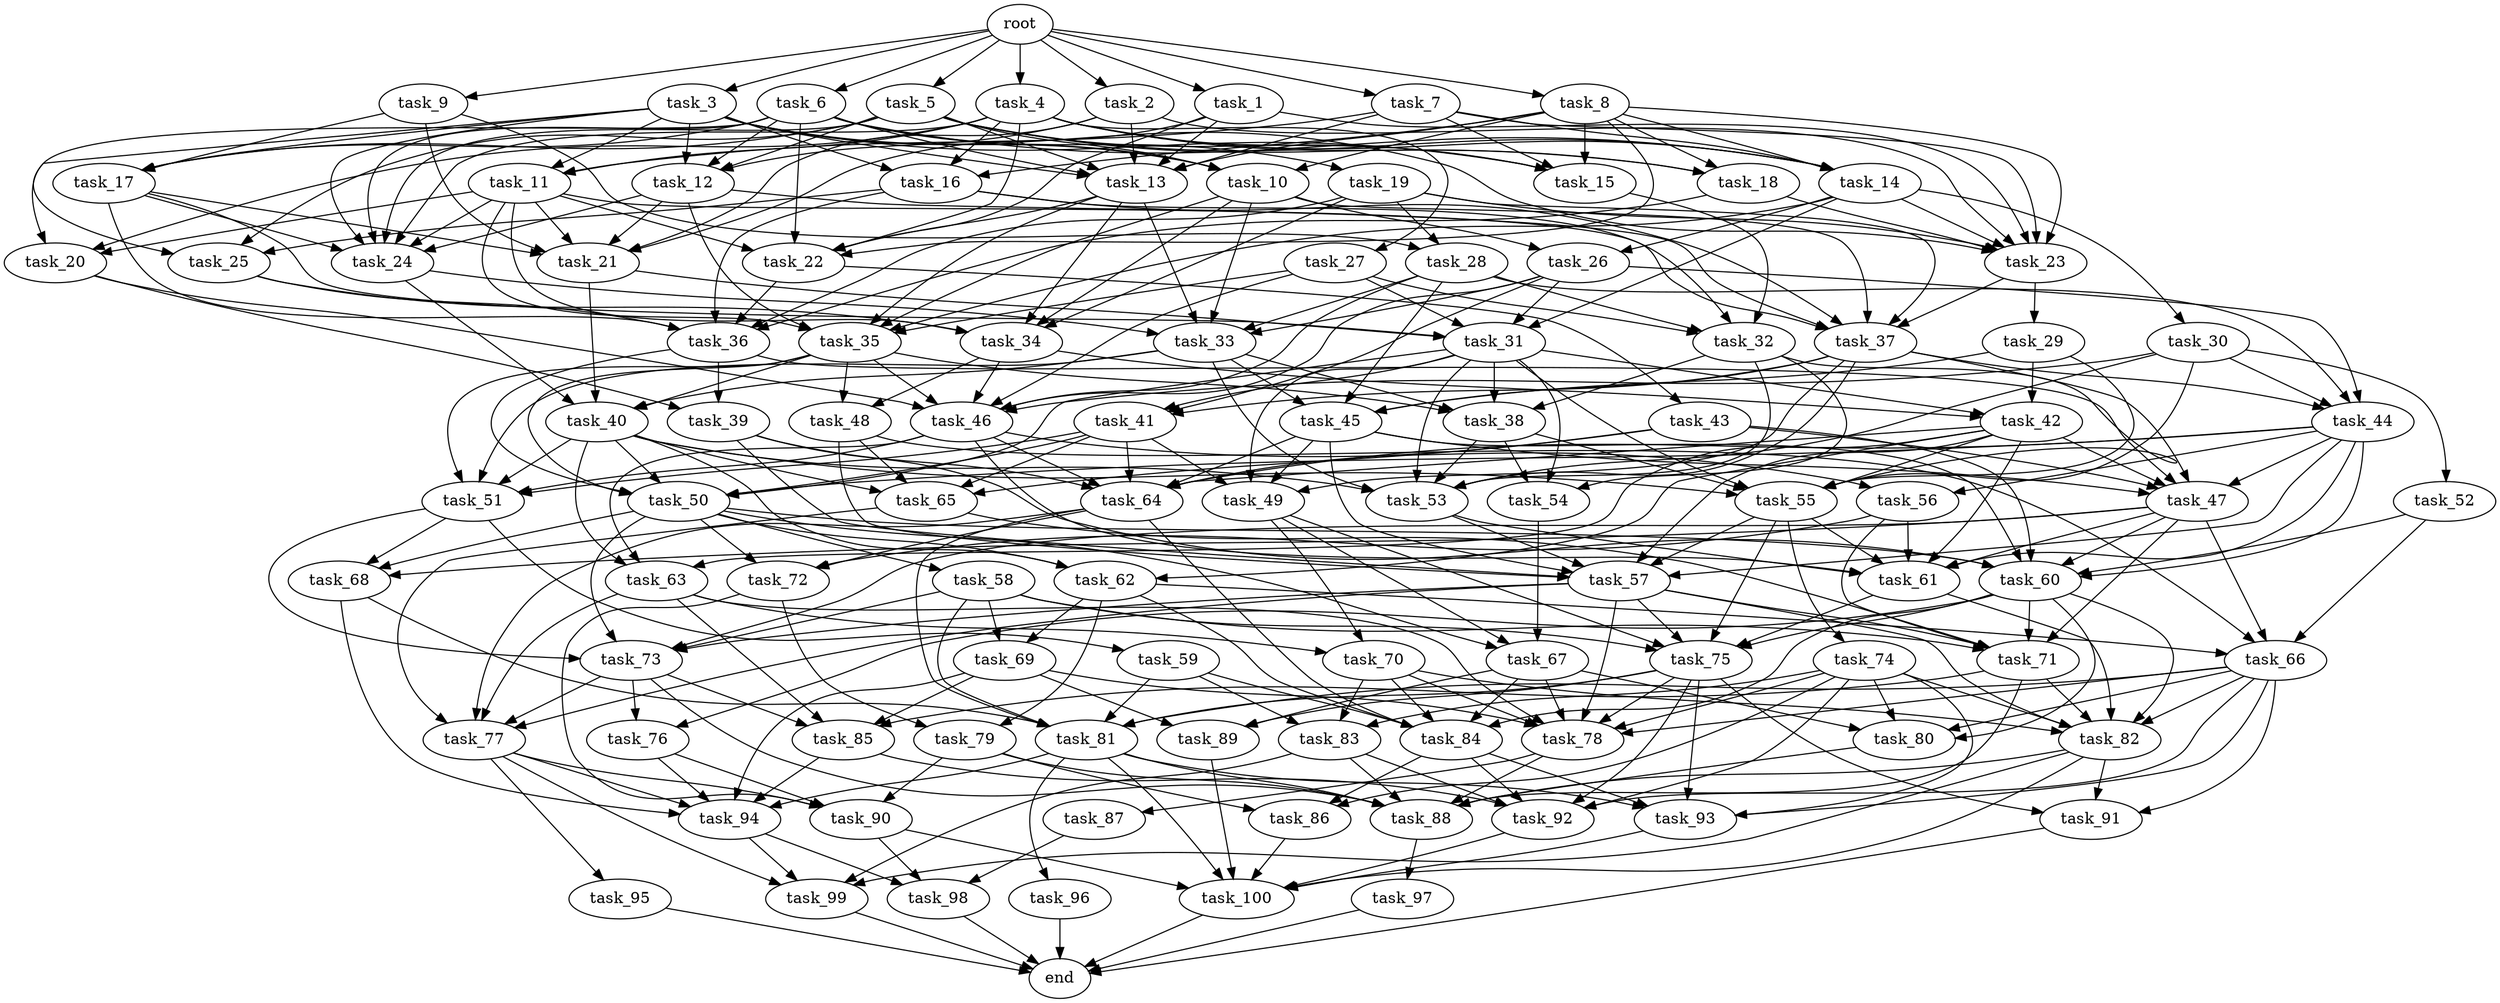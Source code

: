 digraph G {
  task_75 [size="3.332335e+11"];
  task_100 [size="3.517805e+11"];
  task_92 [size="5.524854e+11"];
  task_19 [size="2.151197e+11"];
  task_68 [size="3.043648e+11"];
  task_71 [size="4.985113e+11"];
  task_60 [size="2.703358e+11"];
  task_73 [size="1.103271e+11"];
  task_50 [size="4.053151e+11"];
  task_31 [size="1.684004e+11"];
  task_10 [size="9.973675e+11"];
  task_49 [size="1.537501e+11"];
  task_88 [size="2.637347e+11"];
  task_12 [size="5.720824e+11"];
  task_79 [size="8.270526e+11"];
  task_37 [size="5.338262e+11"];
  task_61 [size="7.089923e+11"];
  task_42 [size="4.620241e+11"];
  task_51 [size="8.467264e+11"];
  root [size="0.000000e+00"];
  task_56 [size="8.459912e+11"];
  task_95 [size="5.891735e+11"];
  task_22 [size="3.195991e+11"];
  task_32 [size="9.907133e+11"];
  task_25 [size="3.965444e+11"];
  task_99 [size="7.203466e+11"];
  task_96 [size="9.756868e+11"];
  task_36 [size="9.191219e+11"];
  task_16 [size="4.489237e+11"];
  task_33 [size="8.994730e+11"];
  task_27 [size="7.388051e+11"];
  task_89 [size="2.939366e+11"];
  end [size="0.000000e+00"];
  task_7 [size="6.583043e+11"];
  task_26 [size="1.079275e+09"];
  task_87 [size="5.358465e+11"];
  task_2 [size="5.207968e+11"];
  task_21 [size="4.322883e+11"];
  task_28 [size="4.750232e+11"];
  task_69 [size="9.148786e+11"];
  task_13 [size="3.773419e+11"];
  task_48 [size="5.285821e+11"];
  task_55 [size="7.457363e+11"];
  task_81 [size="5.611420e+11"];
  task_11 [size="6.201963e+11"];
  task_5 [size="2.029380e+11"];
  task_62 [size="5.674493e+11"];
  task_93 [size="7.565313e+11"];
  task_54 [size="7.130177e+11"];
  task_52 [size="3.659694e+11"];
  task_29 [size="5.222800e+11"];
  task_85 [size="9.781871e+11"];
  task_44 [size="6.812302e+11"];
  task_8 [size="3.292659e+11"];
  task_38 [size="4.006966e+11"];
  task_9 [size="8.686196e+11"];
  task_63 [size="4.860182e+11"];
  task_65 [size="1.669023e+11"];
  task_59 [size="9.172223e+11"];
  task_34 [size="9.900376e+11"];
  task_20 [size="3.175307e+10"];
  task_1 [size="3.585116e+11"];
  task_23 [size="7.530148e+11"];
  task_6 [size="7.136734e+11"];
  task_74 [size="6.957883e+11"];
  task_97 [size="8.969040e+11"];
  task_57 [size="4.041680e+11"];
  task_67 [size="2.763032e+10"];
  task_64 [size="7.363683e+11"];
  task_66 [size="2.584707e+11"];
  task_45 [size="3.569289e+11"];
  task_82 [size="8.094747e+11"];
  task_86 [size="1.040818e+11"];
  task_40 [size="8.605084e+11"];
  task_84 [size="9.919680e+11"];
  task_17 [size="1.418136e+11"];
  task_15 [size="8.214720e+11"];
  task_43 [size="4.494152e+11"];
  task_53 [size="6.466734e+10"];
  task_4 [size="3.313521e+11"];
  task_76 [size="5.676089e+09"];
  task_77 [size="9.126666e+11"];
  task_30 [size="6.302681e+11"];
  task_72 [size="9.192533e+10"];
  task_94 [size="9.497109e+11"];
  task_80 [size="4.300107e+11"];
  task_46 [size="5.831676e+11"];
  task_90 [size="9.395753e+10"];
  task_39 [size="3.609057e+10"];
  task_14 [size="4.399747e+11"];
  task_18 [size="1.642563e+11"];
  task_3 [size="1.350451e+11"];
  task_24 [size="7.244863e+11"];
  task_98 [size="3.410611e+11"];
  task_35 [size="1.696697e+10"];
  task_58 [size="5.855468e+11"];
  task_78 [size="9.788268e+11"];
  task_47 [size="8.311630e+11"];
  task_83 [size="7.974394e+11"];
  task_70 [size="6.929737e+11"];
  task_91 [size="1.145807e+11"];
  task_41 [size="9.676746e+11"];

  task_75 -> task_78 [size="1.223534e+08"];
  task_75 -> task_92 [size="9.208090e+07"];
  task_75 -> task_93 [size="1.513063e+08"];
  task_75 -> task_91 [size="3.819356e+07"];
  task_75 -> task_81 [size="9.352366e+07"];
  task_75 -> task_89 [size="9.797887e+07"];
  task_100 -> end [size="1.000000e-12"];
  task_92 -> task_100 [size="5.025436e+07"];
  task_19 -> task_34 [size="1.980075e+08"];
  task_19 -> task_36 [size="1.531870e+08"];
  task_19 -> task_28 [size="2.375116e+08"];
  task_19 -> task_23 [size="9.412685e+07"];
  task_19 -> task_37 [size="8.897103e+07"];
  task_68 -> task_94 [size="1.582851e+08"];
  task_68 -> task_81 [size="9.352366e+07"];
  task_71 -> task_88 [size="3.296684e+07"];
  task_71 -> task_82 [size="1.156392e+08"];
  task_71 -> task_85 [size="2.445468e+08"];
  task_60 -> task_75 [size="5.553892e+07"];
  task_60 -> task_76 [size="2.838044e+06"];
  task_60 -> task_82 [size="1.156392e+08"];
  task_60 -> task_84 [size="1.653280e+08"];
  task_60 -> task_80 [size="1.075027e+08"];
  task_60 -> task_71 [size="8.308522e+07"];
  task_73 -> task_76 [size="2.838044e+06"];
  task_73 -> task_77 [size="1.825333e+08"];
  task_73 -> task_85 [size="2.445468e+08"];
  task_73 -> task_88 [size="3.296684e+07"];
  task_50 -> task_68 [size="1.014549e+08"];
  task_50 -> task_58 [size="5.855468e+08"];
  task_50 -> task_62 [size="1.891498e+08"];
  task_50 -> task_72 [size="3.064178e+07"];
  task_50 -> task_67 [size="9.210106e+06"];
  task_50 -> task_60 [size="3.861941e+07"];
  task_50 -> task_73 [size="2.206543e+07"];
  task_31 -> task_50 [size="6.755252e+07"];
  task_31 -> task_38 [size="1.001742e+08"];
  task_31 -> task_49 [size="3.843752e+07"];
  task_31 -> task_41 [size="3.225582e+08"];
  task_31 -> task_54 [size="2.376726e+08"];
  task_31 -> task_53 [size="9.238192e+06"];
  task_31 -> task_42 [size="1.540080e+08"];
  task_31 -> task_55 [size="1.065338e+08"];
  task_10 -> task_34 [size="1.980075e+08"];
  task_10 -> task_37 [size="8.897103e+07"];
  task_10 -> task_35 [size="2.827829e+06"];
  task_10 -> task_26 [size="5.396374e+05"];
  task_10 -> task_33 [size="1.798946e+08"];
  task_49 -> task_75 [size="5.553892e+07"];
  task_49 -> task_70 [size="3.464868e+08"];
  task_49 -> task_67 [size="9.210106e+06"];
  task_88 -> task_97 [size="8.969040e+08"];
  task_12 -> task_37 [size="8.897103e+07"];
  task_12 -> task_21 [size="7.204805e+07"];
  task_12 -> task_35 [size="2.827829e+06"];
  task_12 -> task_24 [size="1.034980e+08"];
  task_79 -> task_88 [size="3.296684e+07"];
  task_79 -> task_86 [size="3.469393e+07"];
  task_79 -> task_90 [size="2.348938e+07"];
  task_37 -> task_45 [size="8.923223e+07"];
  task_37 -> task_47 [size="1.385272e+08"];
  task_37 -> task_49 [size="3.843752e+07"];
  task_37 -> task_41 [size="3.225582e+08"];
  task_37 -> task_44 [size="1.703076e+08"];
  task_37 -> task_53 [size="9.238192e+06"];
  task_61 -> task_75 [size="5.553892e+07"];
  task_61 -> task_82 [size="1.156392e+08"];
  task_42 -> task_61 [size="1.012846e+08"];
  task_42 -> task_47 [size="1.385272e+08"];
  task_42 -> task_57 [size="5.773828e+07"];
  task_42 -> task_63 [size="1.620061e+08"];
  task_42 -> task_62 [size="1.891498e+08"];
  task_42 -> task_55 [size="1.065338e+08"];
  task_42 -> task_64 [size="1.051955e+08"];
  task_51 -> task_68 [size="1.014549e+08"];
  task_51 -> task_59 [size="9.172223e+08"];
  task_51 -> task_73 [size="2.206543e+07"];
  root -> task_4 [size="1.000000e-12"];
  root -> task_7 [size="1.000000e-12"];
  root -> task_9 [size="1.000000e-12"];
  root -> task_1 [size="1.000000e-12"];
  root -> task_5 [size="1.000000e-12"];
  root -> task_2 [size="1.000000e-12"];
  root -> task_3 [size="1.000000e-12"];
  root -> task_6 [size="1.000000e-12"];
  root -> task_8 [size="1.000000e-12"];
  task_56 -> task_72 [size="3.064178e+07"];
  task_56 -> task_61 [size="1.012846e+08"];
  task_56 -> task_71 [size="8.308522e+07"];
  task_95 -> end [size="1.000000e-12"];
  task_22 -> task_36 [size="1.531870e+08"];
  task_22 -> task_43 [size="4.494152e+08"];
  task_32 -> task_54 [size="2.376726e+08"];
  task_32 -> task_38 [size="1.001742e+08"];
  task_32 -> task_53 [size="9.238192e+06"];
  task_32 -> task_55 [size="1.065338e+08"];
  task_25 -> task_34 [size="1.980075e+08"];
  task_25 -> task_36 [size="1.531870e+08"];
  task_99 -> end [size="1.000000e-12"];
  task_96 -> end [size="1.000000e-12"];
  task_36 -> task_50 [size="6.755252e+07"];
  task_36 -> task_39 [size="1.804528e+07"];
  task_36 -> task_47 [size="1.385272e+08"];
  task_16 -> task_37 [size="8.897103e+07"];
  task_16 -> task_25 [size="1.321815e+08"];
  task_16 -> task_32 [size="2.476783e+08"];
  task_16 -> task_36 [size="1.531870e+08"];
  task_33 -> task_45 [size="8.923223e+07"];
  task_33 -> task_40 [size="2.151271e+08"];
  task_33 -> task_38 [size="1.001742e+08"];
  task_33 -> task_53 [size="9.238192e+06"];
  task_33 -> task_51 [size="1.693453e+08"];
  task_27 -> task_31 [size="3.368009e+07"];
  task_27 -> task_35 [size="2.827829e+06"];
  task_27 -> task_32 [size="2.476783e+08"];
  task_27 -> task_46 [size="8.330965e+07"];
  task_89 -> task_100 [size="5.025436e+07"];
  task_7 -> task_13 [size="5.390599e+07"];
  task_7 -> task_15 [size="1.642944e+08"];
  task_7 -> task_14 [size="8.799493e+07"];
  task_7 -> task_11 [size="2.067321e+08"];
  task_7 -> task_23 [size="9.412685e+07"];
  task_26 -> task_31 [size="3.368009e+07"];
  task_26 -> task_41 [size="3.225582e+08"];
  task_26 -> task_33 [size="1.798946e+08"];
  task_26 -> task_44 [size="1.703076e+08"];
  task_26 -> task_46 [size="8.330965e+07"];
  task_87 -> task_98 [size="1.136870e+08"];
  task_2 -> task_13 [size="5.390599e+07"];
  task_2 -> task_12 [size="1.430206e+08"];
  task_2 -> task_23 [size="9.412685e+07"];
  task_2 -> task_21 [size="7.204805e+07"];
  task_21 -> task_31 [size="3.368009e+07"];
  task_21 -> task_40 [size="2.151271e+08"];
  task_28 -> task_45 [size="8.923223e+07"];
  task_28 -> task_33 [size="1.798946e+08"];
  task_28 -> task_44 [size="1.703076e+08"];
  task_28 -> task_32 [size="2.476783e+08"];
  task_28 -> task_46 [size="8.330965e+07"];
  task_69 -> task_78 [size="1.223534e+08"];
  task_69 -> task_94 [size="1.582851e+08"];
  task_69 -> task_85 [size="2.445468e+08"];
  task_69 -> task_89 [size="9.797887e+07"];
  task_13 -> task_34 [size="1.980075e+08"];
  task_13 -> task_22 [size="5.326652e+07"];
  task_13 -> task_35 [size="2.827829e+06"];
  task_13 -> task_33 [size="1.798946e+08"];
  task_48 -> task_66 [size="6.461768e+07"];
  task_48 -> task_57 [size="5.773828e+07"];
  task_48 -> task_65 [size="4.172557e+07"];
  task_55 -> task_75 [size="5.553892e+07"];
  task_55 -> task_61 [size="1.012846e+08"];
  task_55 -> task_57 [size="5.773828e+07"];
  task_55 -> task_74 [size="6.957883e+08"];
  task_81 -> task_93 [size="1.513063e+08"];
  task_81 -> task_88 [size="3.296684e+07"];
  task_81 -> task_100 [size="5.025436e+07"];
  task_81 -> task_96 [size="9.756868e+08"];
  task_81 -> task_94 [size="1.582851e+08"];
  task_11 -> task_34 [size="1.980075e+08"];
  task_11 -> task_37 [size="8.897103e+07"];
  task_11 -> task_20 [size="1.058436e+07"];
  task_11 -> task_21 [size="7.204805e+07"];
  task_11 -> task_22 [size="5.326652e+07"];
  task_11 -> task_24 [size="1.034980e+08"];
  task_11 -> task_35 [size="2.827829e+06"];
  task_5 -> task_13 [size="5.390599e+07"];
  task_5 -> task_17 [size="3.545339e+07"];
  task_5 -> task_12 [size="1.430206e+08"];
  task_5 -> task_14 [size="8.799493e+07"];
  task_5 -> task_10 [size="2.493419e+08"];
  task_5 -> task_24 [size="1.034980e+08"];
  task_5 -> task_15 [size="1.642944e+08"];
  task_5 -> task_18 [size="5.475208e+07"];
  task_5 -> task_25 [size="1.321815e+08"];
  task_62 -> task_66 [size="6.461768e+07"];
  task_62 -> task_69 [size="4.574393e+08"];
  task_62 -> task_79 [size="4.135263e+08"];
  task_62 -> task_84 [size="1.653280e+08"];
  task_93 -> task_100 [size="5.025436e+07"];
  task_54 -> task_67 [size="9.210106e+06"];
  task_52 -> task_66 [size="6.461768e+07"];
  task_52 -> task_60 [size="3.861941e+07"];
  task_29 -> task_45 [size="8.923223e+07"];
  task_29 -> task_42 [size="1.540080e+08"];
  task_29 -> task_55 [size="1.065338e+08"];
  task_85 -> task_94 [size="1.582851e+08"];
  task_85 -> task_92 [size="9.208090e+07"];
  task_44 -> task_50 [size="6.755252e+07"];
  task_44 -> task_61 [size="1.012846e+08"];
  task_44 -> task_47 [size="1.385272e+08"];
  task_44 -> task_57 [size="5.773828e+07"];
  task_44 -> task_60 [size="3.861941e+07"];
  task_44 -> task_56 [size="4.229956e+08"];
  task_44 -> task_64 [size="1.051955e+08"];
  task_8 -> task_13 [size="5.390599e+07"];
  task_8 -> task_16 [size="1.496412e+08"];
  task_8 -> task_14 [size="8.799493e+07"];
  task_8 -> task_23 [size="9.412685e+07"];
  task_8 -> task_10 [size="2.493419e+08"];
  task_8 -> task_22 [size="5.326652e+07"];
  task_8 -> task_15 [size="1.642944e+08"];
  task_8 -> task_18 [size="5.475208e+07"];
  task_38 -> task_54 [size="2.376726e+08"];
  task_38 -> task_53 [size="9.238192e+06"];
  task_38 -> task_55 [size="1.065338e+08"];
  task_9 -> task_17 [size="3.545339e+07"];
  task_9 -> task_28 [size="2.375116e+08"];
  task_9 -> task_21 [size="7.204805e+07"];
  task_63 -> task_77 [size="1.825333e+08"];
  task_63 -> task_70 [size="3.464868e+08"];
  task_63 -> task_78 [size="1.223534e+08"];
  task_63 -> task_85 [size="2.445468e+08"];
  task_65 -> task_77 [size="1.825333e+08"];
  task_65 -> task_71 [size="8.308522e+07"];
  task_59 -> task_81 [size="9.352366e+07"];
  task_59 -> task_83 [size="2.658131e+08"];
  task_59 -> task_84 [size="1.653280e+08"];
  task_34 -> task_48 [size="2.642911e+08"];
  task_34 -> task_42 [size="1.540080e+08"];
  task_34 -> task_46 [size="8.330965e+07"];
  task_20 -> task_39 [size="1.804528e+07"];
  task_20 -> task_46 [size="8.330965e+07"];
  task_1 -> task_13 [size="5.390599e+07"];
  task_1 -> task_21 [size="7.204805e+07"];
  task_1 -> task_23 [size="9.412685e+07"];
  task_1 -> task_22 [size="5.326652e+07"];
  task_23 -> task_37 [size="8.897103e+07"];
  task_23 -> task_29 [size="5.222800e+08"];
  task_6 -> task_13 [size="5.390599e+07"];
  task_6 -> task_17 [size="3.545339e+07"];
  task_6 -> task_12 [size="1.430206e+08"];
  task_6 -> task_14 [size="8.799493e+07"];
  task_6 -> task_19 [size="2.151197e+08"];
  task_6 -> task_24 [size="1.034980e+08"];
  task_6 -> task_22 [size="5.326652e+07"];
  task_6 -> task_10 [size="2.493419e+08"];
  task_6 -> task_20 [size="1.058436e+07"];
  task_74 -> task_78 [size="1.223534e+08"];
  task_74 -> task_82 [size="1.156392e+08"];
  task_74 -> task_86 [size="3.469393e+07"];
  task_74 -> task_83 [size="2.658131e+08"];
  task_74 -> task_93 [size="1.513063e+08"];
  task_74 -> task_80 [size="1.075027e+08"];
  task_74 -> task_92 [size="9.208090e+07"];
  task_97 -> end [size="1.000000e-12"];
  task_57 -> task_75 [size="5.553892e+07"];
  task_57 -> task_77 [size="1.825333e+08"];
  task_57 -> task_82 [size="1.156392e+08"];
  task_57 -> task_78 [size="1.223534e+08"];
  task_57 -> task_71 [size="8.308522e+07"];
  task_57 -> task_73 [size="2.206543e+07"];
  task_67 -> task_78 [size="1.223534e+08"];
  task_67 -> task_80 [size="1.075027e+08"];
  task_67 -> task_89 [size="9.797887e+07"];
  task_67 -> task_84 [size="1.653280e+08"];
  task_64 -> task_72 [size="3.064178e+07"];
  task_64 -> task_77 [size="1.825333e+08"];
  task_64 -> task_81 [size="9.352366e+07"];
  task_64 -> task_84 [size="1.653280e+08"];
  task_66 -> task_78 [size="1.223534e+08"];
  task_66 -> task_82 [size="1.156392e+08"];
  task_66 -> task_92 [size="9.208090e+07"];
  task_66 -> task_93 [size="1.513063e+08"];
  task_66 -> task_91 [size="3.819356e+07"];
  task_66 -> task_80 [size="1.075027e+08"];
  task_66 -> task_81 [size="9.352366e+07"];
  task_45 -> task_49 [size="3.843752e+07"];
  task_45 -> task_57 [size="5.773828e+07"];
  task_45 -> task_47 [size="1.385272e+08"];
  task_45 -> task_60 [size="3.861941e+07"];
  task_45 -> task_64 [size="1.051955e+08"];
  task_82 -> task_91 [size="3.819356e+07"];
  task_82 -> task_88 [size="3.296684e+07"];
  task_82 -> task_99 [size="1.800866e+08"];
  task_82 -> task_100 [size="5.025436e+07"];
  task_86 -> task_100 [size="5.025436e+07"];
  task_40 -> task_50 [size="6.755252e+07"];
  task_40 -> task_51 [size="1.693453e+08"];
  task_40 -> task_65 [size="4.172557e+07"];
  task_40 -> task_62 [size="1.891498e+08"];
  task_40 -> task_53 [size="9.238192e+06"];
  task_40 -> task_55 [size="1.065338e+08"];
  task_40 -> task_63 [size="1.620061e+08"];
  task_84 -> task_86 [size="3.469393e+07"];
  task_84 -> task_92 [size="9.208090e+07"];
  task_84 -> task_93 [size="1.513063e+08"];
  task_17 -> task_31 [size="3.368009e+07"];
  task_17 -> task_21 [size="7.204805e+07"];
  task_17 -> task_24 [size="1.034980e+08"];
  task_17 -> task_36 [size="1.531870e+08"];
  task_15 -> task_32 [size="2.476783e+08"];
  task_43 -> task_47 [size="1.385272e+08"];
  task_43 -> task_60 [size="3.861941e+07"];
  task_43 -> task_64 [size="1.051955e+08"];
  task_43 -> task_65 [size="4.172557e+07"];
  task_53 -> task_61 [size="1.012846e+08"];
  task_53 -> task_57 [size="5.773828e+07"];
  task_4 -> task_24 [size="1.034980e+08"];
  task_4 -> task_14 [size="8.799493e+07"];
  task_4 -> task_11 [size="2.067321e+08"];
  task_4 -> task_22 [size="5.326652e+07"];
  task_4 -> task_16 [size="1.496412e+08"];
  task_4 -> task_27 [size="7.388051e+08"];
  task_4 -> task_15 [size="1.642944e+08"];
  task_4 -> task_18 [size="5.475208e+07"];
  task_4 -> task_20 [size="1.058436e+07"];
  task_76 -> task_94 [size="1.582851e+08"];
  task_76 -> task_90 [size="2.348938e+07"];
  task_77 -> task_94 [size="1.582851e+08"];
  task_77 -> task_99 [size="1.800866e+08"];
  task_77 -> task_95 [size="5.891735e+08"];
  task_77 -> task_90 [size="2.348938e+07"];
  task_30 -> task_53 [size="9.238192e+06"];
  task_30 -> task_52 [size="3.659694e+08"];
  task_30 -> task_44 [size="1.703076e+08"];
  task_30 -> task_55 [size="1.065338e+08"];
  task_30 -> task_46 [size="8.330965e+07"];
  task_72 -> task_79 [size="4.135263e+08"];
  task_72 -> task_90 [size="2.348938e+07"];
  task_94 -> task_98 [size="1.136870e+08"];
  task_94 -> task_99 [size="1.800866e+08"];
  task_80 -> task_88 [size="3.296684e+07"];
  task_46 -> task_61 [size="1.012846e+08"];
  task_46 -> task_56 [size="4.229956e+08"];
  task_46 -> task_63 [size="1.620061e+08"];
  task_46 -> task_64 [size="1.051955e+08"];
  task_46 -> task_51 [size="1.693453e+08"];
  task_90 -> task_98 [size="1.136870e+08"];
  task_90 -> task_100 [size="5.025436e+07"];
  task_39 -> task_57 [size="5.773828e+07"];
  task_39 -> task_60 [size="3.861941e+07"];
  task_39 -> task_64 [size="1.051955e+08"];
  task_14 -> task_31 [size="3.368009e+07"];
  task_14 -> task_26 [size="5.396374e+05"];
  task_14 -> task_35 [size="2.827829e+06"];
  task_14 -> task_30 [size="6.302681e+08"];
  task_14 -> task_23 [size="9.412685e+07"];
  task_18 -> task_36 [size="1.531870e+08"];
  task_18 -> task_23 [size="9.412685e+07"];
  task_3 -> task_13 [size="5.390599e+07"];
  task_3 -> task_12 [size="1.430206e+08"];
  task_3 -> task_11 [size="2.067321e+08"];
  task_3 -> task_23 [size="9.412685e+07"];
  task_3 -> task_10 [size="2.493419e+08"];
  task_3 -> task_17 [size="3.545339e+07"];
  task_3 -> task_15 [size="1.642944e+08"];
  task_3 -> task_16 [size="1.496412e+08"];
  task_3 -> task_25 [size="1.321815e+08"];
  task_3 -> task_24 [size="1.034980e+08"];
  task_24 -> task_40 [size="2.151271e+08"];
  task_24 -> task_33 [size="1.798946e+08"];
  task_98 -> end [size="1.000000e-12"];
  task_35 -> task_50 [size="6.755252e+07"];
  task_35 -> task_38 [size="1.001742e+08"];
  task_35 -> task_40 [size="2.151271e+08"];
  task_35 -> task_51 [size="1.693453e+08"];
  task_35 -> task_48 [size="2.642911e+08"];
  task_35 -> task_46 [size="8.330965e+07"];
  task_58 -> task_69 [size="4.574393e+08"];
  task_58 -> task_75 [size="5.553892e+07"];
  task_58 -> task_81 [size="9.352366e+07"];
  task_58 -> task_71 [size="8.308522e+07"];
  task_58 -> task_73 [size="2.206543e+07"];
  task_78 -> task_88 [size="3.296684e+07"];
  task_78 -> task_87 [size="5.358465e+08"];
  task_47 -> task_66 [size="6.461768e+07"];
  task_47 -> task_61 [size="1.012846e+08"];
  task_47 -> task_68 [size="1.014549e+08"];
  task_47 -> task_71 [size="8.308522e+07"];
  task_47 -> task_60 [size="3.861941e+07"];
  task_47 -> task_73 [size="2.206543e+07"];
  task_83 -> task_88 [size="3.296684e+07"];
  task_83 -> task_99 [size="1.800866e+08"];
  task_83 -> task_92 [size="9.208090e+07"];
  task_70 -> task_78 [size="1.223534e+08"];
  task_70 -> task_82 [size="1.156392e+08"];
  task_70 -> task_83 [size="2.658131e+08"];
  task_70 -> task_84 [size="1.653280e+08"];
  task_91 -> end [size="1.000000e-12"];
  task_41 -> task_49 [size="3.843752e+07"];
  task_41 -> task_50 [size="6.755252e+07"];
  task_41 -> task_51 [size="1.693453e+08"];
  task_41 -> task_64 [size="1.051955e+08"];
  task_41 -> task_65 [size="4.172557e+07"];
}
